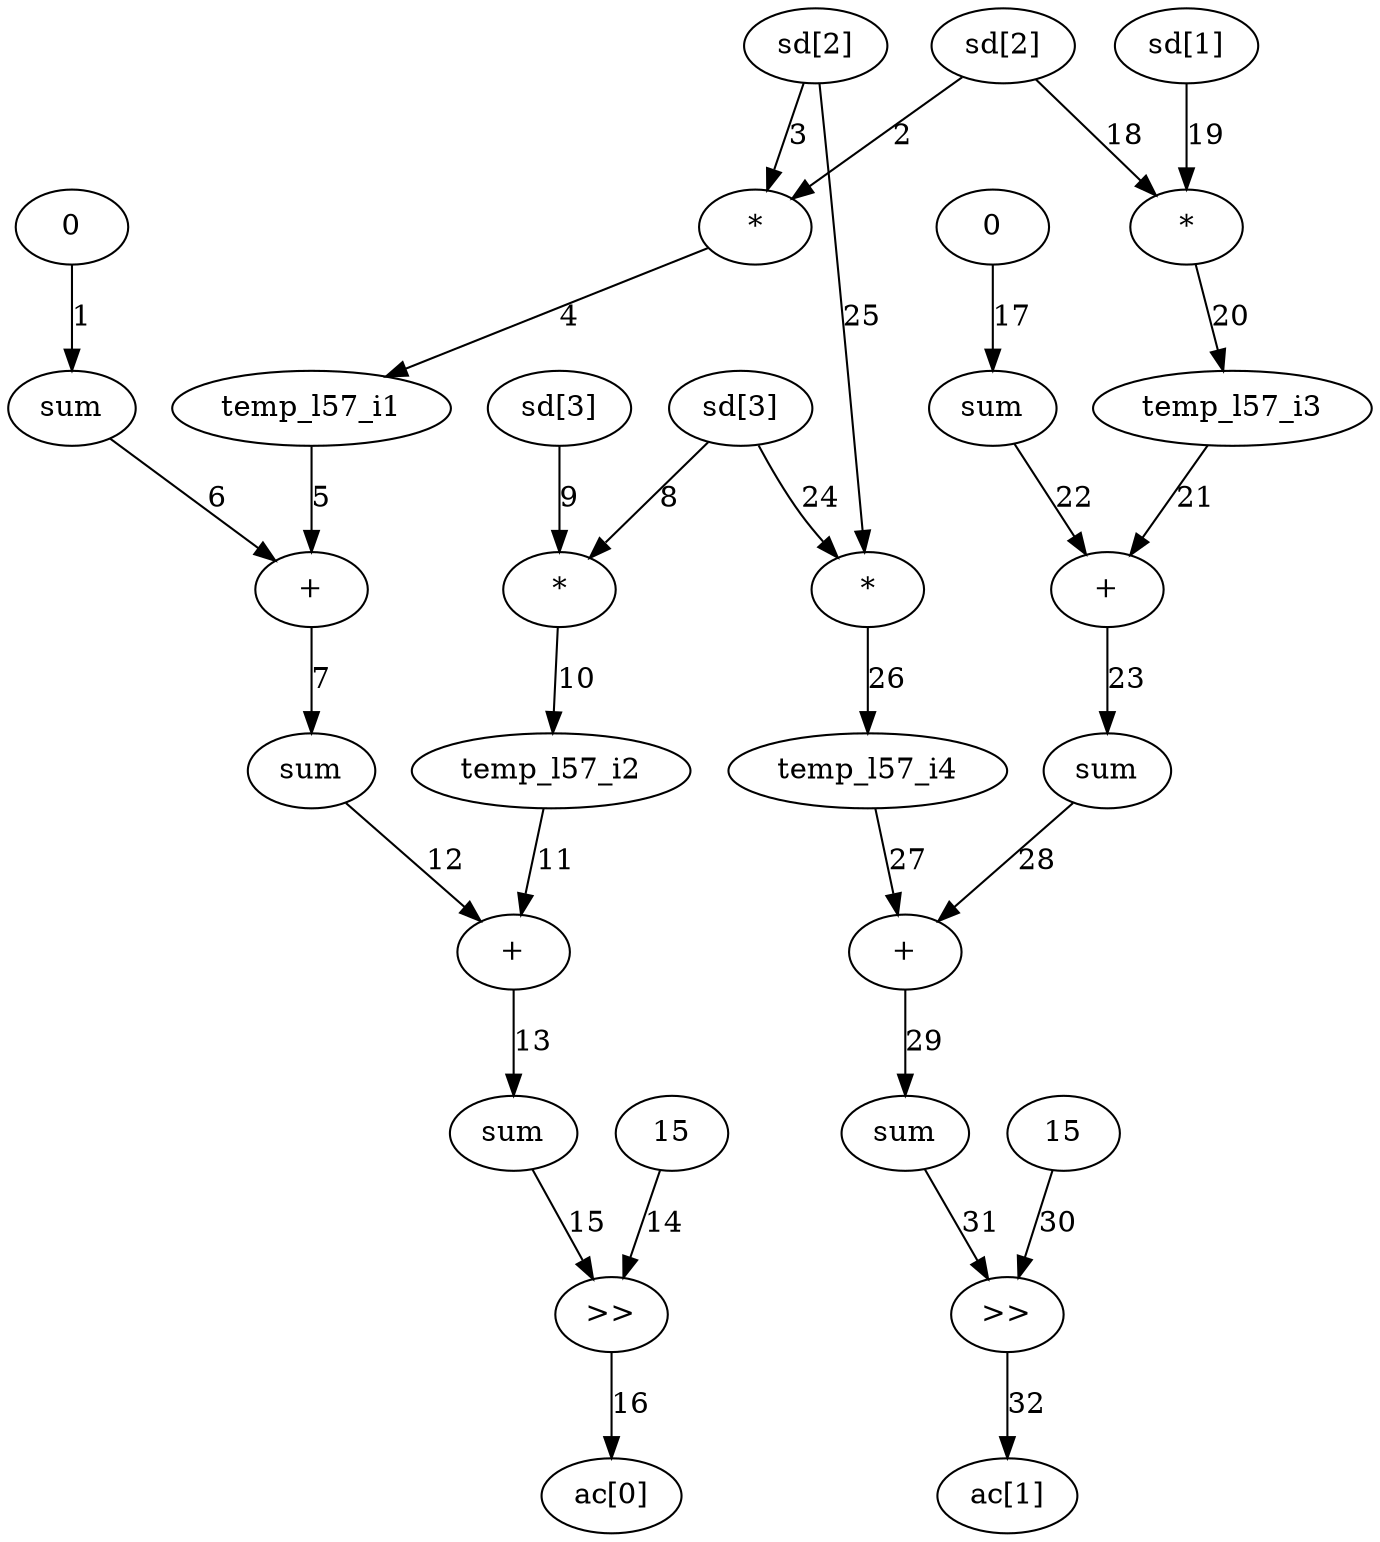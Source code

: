 Digraph G{
const1 [label="0", att1=const];
"sum_1" [label=sum, att1=var, att2=loc, att3=int ];
const1->"sum_1" [label="1", ord="1"];
"sd[2]_0_l" [label="sd[2]", att1=var, att2=inte, att3=short ];
"sd[2]_0_r" [label="sd[2]", att1=var, att2=inte, att3=short ];
op1 [label="*", att1=op];
temp1 [label="temp_l57_i1", att1=var, att2=loc, att3=short ];
"sd[2]_0_l"->op1 [label="2", ord="2", pos="l"];
"sd[2]_0_r"->op1 [label="3", ord="3", pos="r"];
op1->temp1 [label="4", ord="4"];
temp1 [label="temp_l57_i1", att1=var, att2=loc, att3=short ];
"sum_1" [label=sum, att1=var, att2=loc, att3=int ];
op2 [label="+", att1=op ];
"sum_2" [label=sum, att1=var, att2=loc, att3=int ];
temp1->op2 [label="5", ord="5", pos="r"];
"sum_1"->op2 [label="6", ord="6", pos="l"];
op2->"sum_2" [label="7", ord="7"];
"sd[3]_0_l" [label="sd[3]", att1=var, att2=inte, att3=short ];
"sd[3]_0_r" [label="sd[3]", att1=var, att2=inte, att3=short ];
op3 [label="*", att1=op];
temp2 [label="temp_l57_i2", att1=var, att2=loc, att3=short ];
"sd[3]_0_l"->op3 [label="8", ord="8", pos="l"];
"sd[3]_0_r"->op3 [label="9", ord="9", pos="r"];
op3->temp2 [label="10", ord="10"];
temp2 [label="temp_l57_i2", att1=var, att2=loc, att3=short ];
"sum_2" [label=sum, att1=var, att2=loc, att3=int ];
op4 [label="+", att1=op ];
"sum_3" [label=sum, att1=var, att2=loc, att3=int ];
temp2->op4 [label="11", ord="11", pos="r"];
"sum_2"->op4 [label="12", ord="12", pos="l"];
op4->"sum_3" [label="13", ord="13"];
const2 [label="15" , att1=const];
op5 [label=">>", att1=op];
"ac[0]_1" [label="ac[0]", att1=var, att2=inte, att3=short ];
const2->op5 [label="14", ord="14", pos="r"];
"sum_3"->op5 [label="15", ord="15", pos="l"];
op5->"ac[0]_1" [label="16", ord="16"];
const3 [label="0", att1=const];
"sum_4" [label=sum, att1=var, att2=loc, att3=int ];
const3->"sum_4" [label="17", ord="17"];
"sd[2]_0_l" [label="sd[2]", att1=var, att2=inte, att3=short ];
"sd[1]_0_r" [label="sd[1]", att1=var, att2=inte, att3=short ];
op6 [label="*", att1=op];
temp3 [label="temp_l57_i3", att1=var, att2=loc, att3=short ];
"sd[2]_0_l"->op6 [label="18", ord="18", pos="l"];
"sd[1]_0_r"->op6 [label="19", ord="19", pos="r"];
op6->temp3 [label="20", ord="20"];
temp3 [label="temp_l57_i3", att1=var, att2=loc, att3=short ];
"sum_4" [label=sum, att1=var, att2=loc, att3=int ];
op7 [label="+", att1=op ];
"sum_5" [label=sum, att1=var, att2=loc, att3=int ];
temp3->op7 [label="21", ord="21", pos="r"];
"sum_4"->op7 [label="22", ord="22", pos="l"];
op7->"sum_5" [label="23", ord="23"];
"sd[3]_0_l" [label="sd[3]", att1=var, att2=inte, att3=short ];
"sd[2]_0_r" [label="sd[2]", att1=var, att2=inte, att3=short ];
op8 [label="*", att1=op];
temp4 [label="temp_l57_i4", att1=var, att2=loc, att3=short ];
"sd[3]_0_l"->op8 [label="24", ord="24", pos="l"];
"sd[2]_0_r"->op8 [label="25", ord="25", pos="r"];
op8->temp4 [label="26", ord="26"];
temp4 [label="temp_l57_i4", att1=var, att2=loc, att3=short ];
"sum_5" [label=sum, att1=var, att2=loc, att3=int ];
op9 [label="+", att1=op ];
"sum_6" [label=sum, att1=var, att2=loc, att3=int ];
temp4->op9 [label="27", ord="27", pos="r"];
"sum_5"->op9 [label="28", ord="28", pos="l"];
op9->"sum_6" [label="29", ord="29"];
const4 [label="15" , att1=const];
op10 [label=">>", att1=op];
"ac[1]_1" [label="ac[1]", att1=var, att2=inte, att3=short ];
const4->op10 [label="30", ord="30", pos="r"];
"sum_6"->op10 [label="31", ord="31", pos="l"];
op10->"ac[1]_1" [label="32", ord="32"];
}
